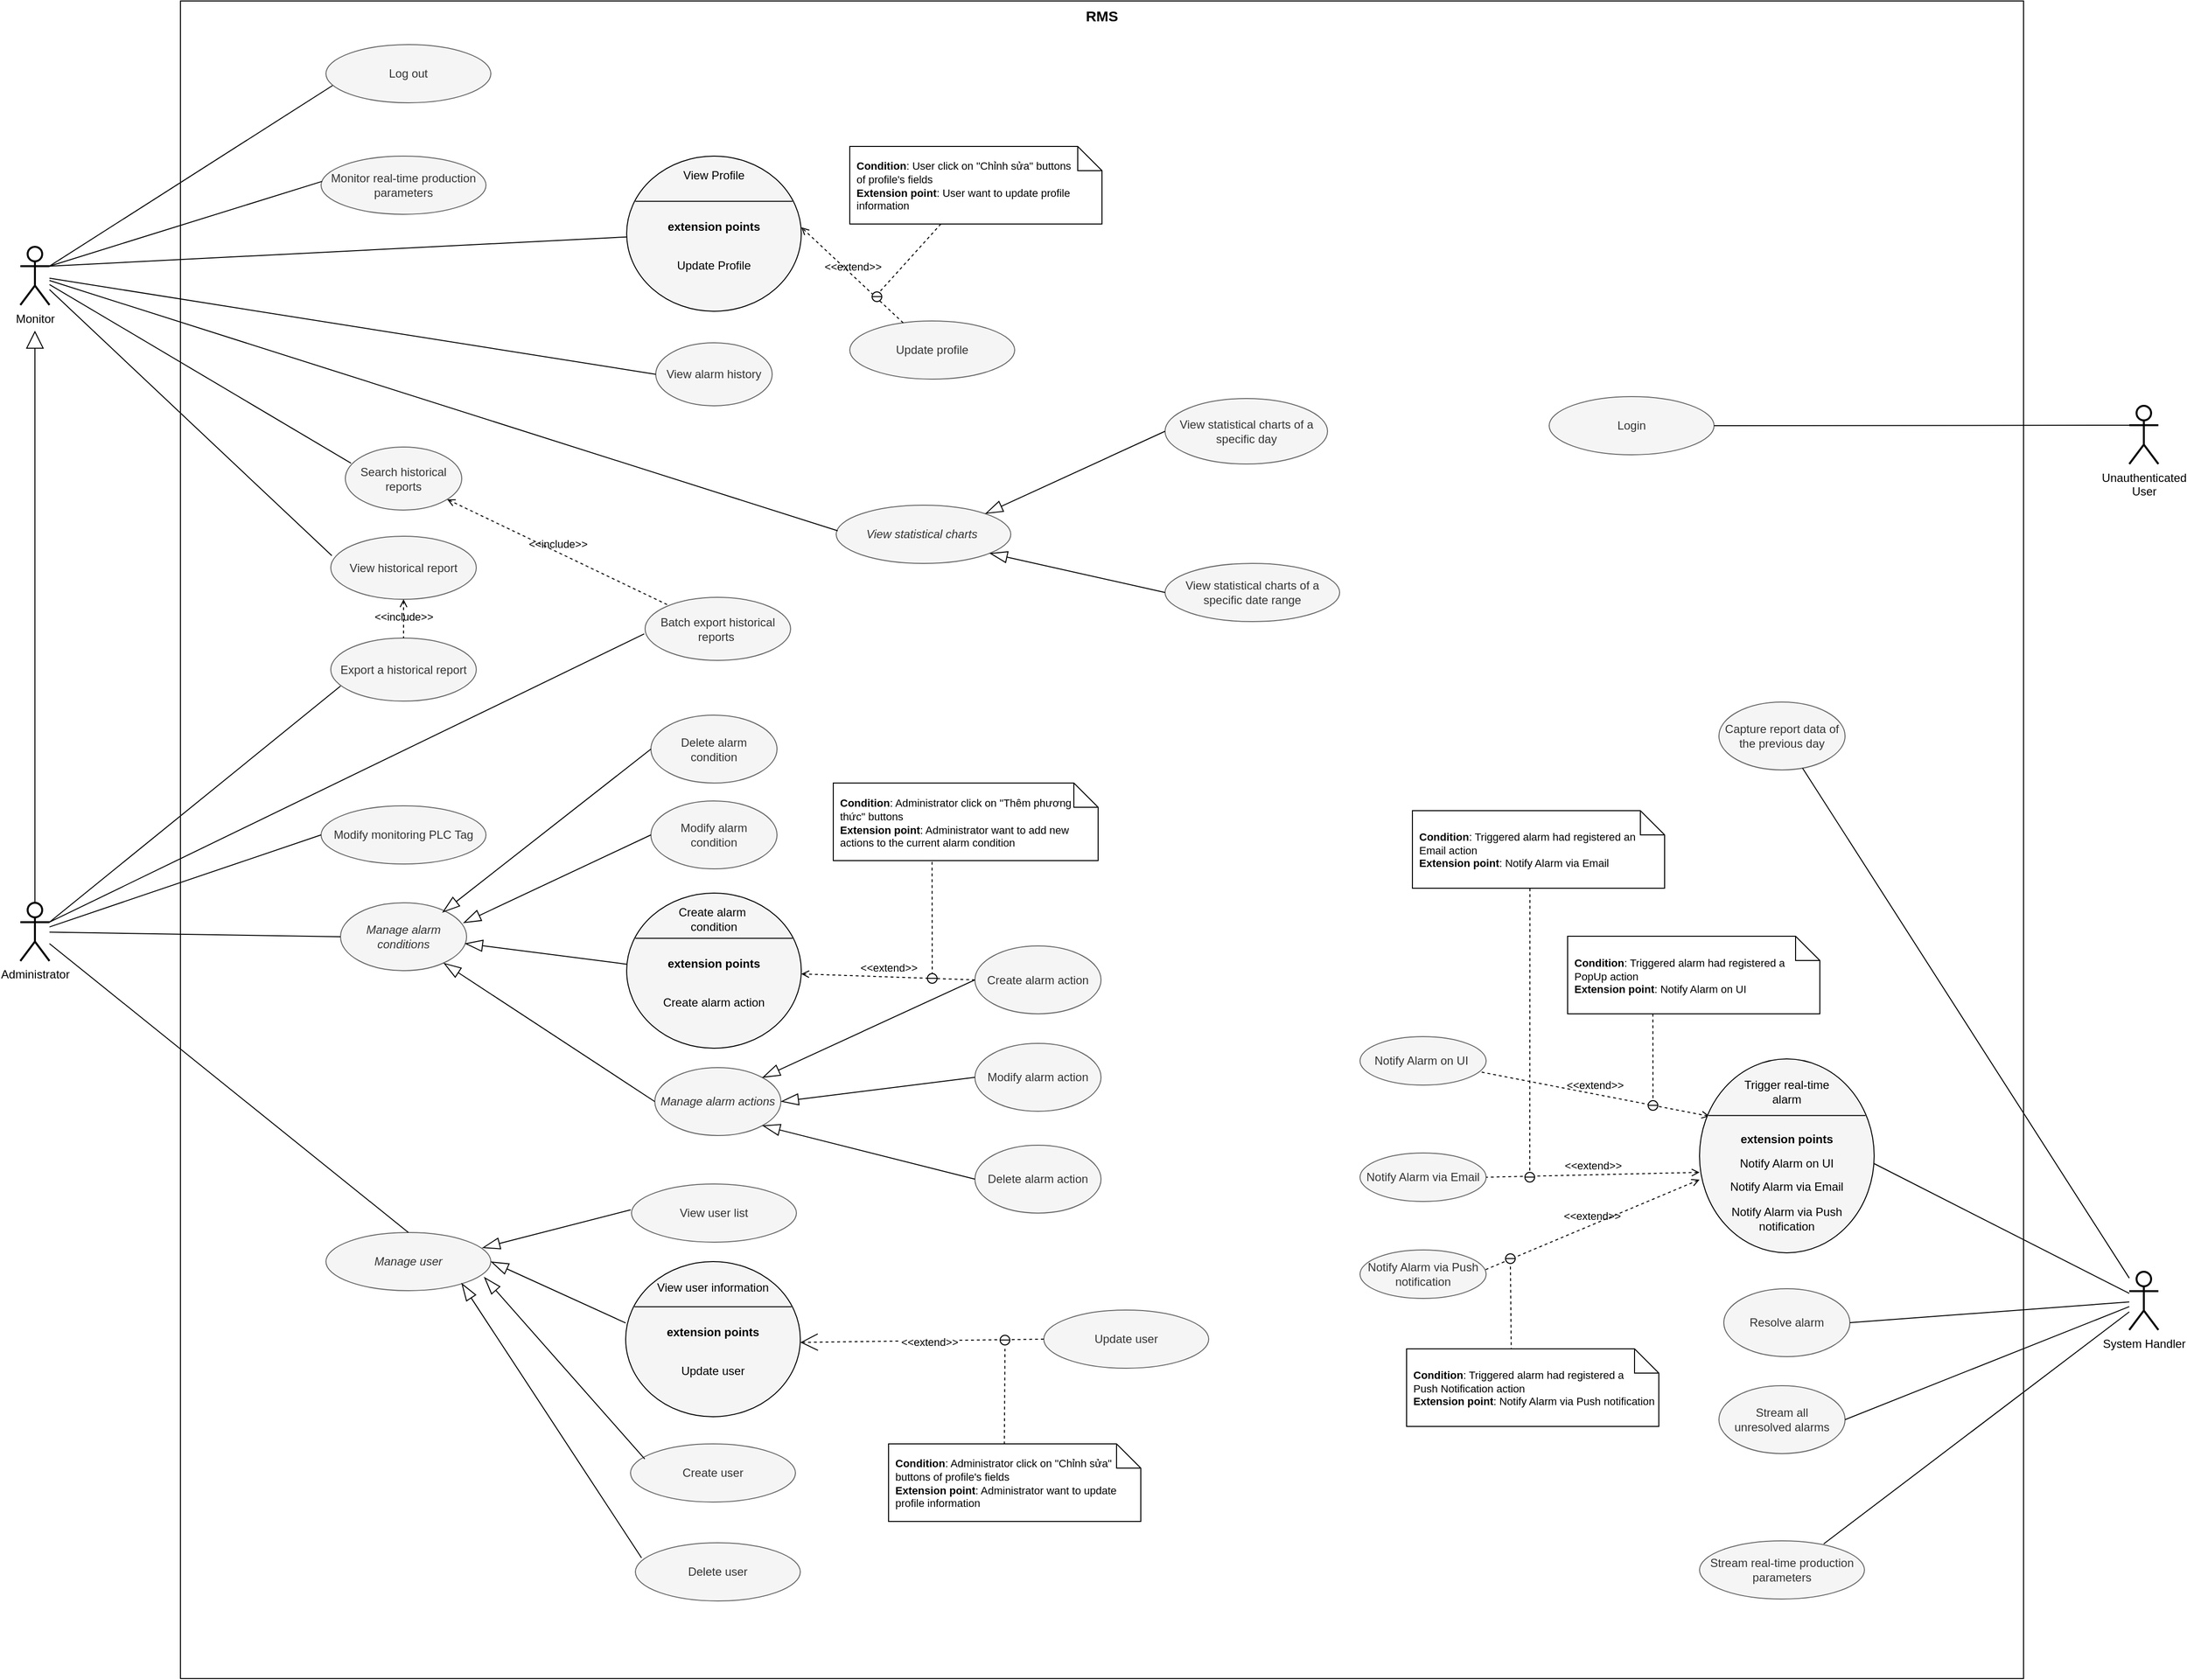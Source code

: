 <mxfile version="24.1.0" type="device">
  <diagram name="Page-1" id="q7bWOxxrzYGh3gGL6_S_">
    <mxGraphModel dx="4307" dy="4193" grid="1" gridSize="10" guides="1" tooltips="1" connect="1" arrows="1" fold="1" page="1" pageScale="1" pageWidth="850" pageHeight="1100" math="0" shadow="0">
      <root>
        <mxCell id="0" />
        <mxCell id="1" parent="0" />
        <mxCell id="vdx9aR_LZm65uiy0afiX-14" value="&lt;b&gt;&lt;font style=&quot;font-size: 15px;&quot;&gt;RMS&lt;/font&gt;&lt;/b&gt;" style="rounded=0;whiteSpace=wrap;html=1;horizontal=1;verticalAlign=top;" parent="1" vertex="1">
          <mxGeometry x="30" y="-1210" width="1900" height="1730" as="geometry" />
        </mxCell>
        <mxCell id="vdx9aR_LZm65uiy0afiX-1" value="View alarm history" style="ellipse;whiteSpace=wrap;html=1;fillColor=#f5f5f5;fontColor=#333333;strokeColor=#666666;" parent="1" vertex="1">
          <mxGeometry x="520" y="-857.5" width="120" height="65" as="geometry" />
        </mxCell>
        <mxCell id="vdx9aR_LZm65uiy0afiX-3" value="Notify Alarm on UI&amp;nbsp;" style="ellipse;whiteSpace=wrap;html=1;fillColor=#f5f5f5;fontColor=#333333;strokeColor=#666666;" parent="1" vertex="1">
          <mxGeometry x="1246" y="-142" width="130" height="50" as="geometry" />
        </mxCell>
        <mxCell id="vdx9aR_LZm65uiy0afiX-4" value="Manage alarm&lt;br&gt;conditions" style="ellipse;whiteSpace=wrap;html=1;fillColor=#f5f5f5;fontColor=#333333;strokeColor=#666666;fontStyle=2" parent="1" vertex="1">
          <mxGeometry x="195" y="-280" width="130" height="70" as="geometry" />
        </mxCell>
        <mxCell id="vdx9aR_LZm65uiy0afiX-7" value="Delete alarm action" style="ellipse;whiteSpace=wrap;html=1;fillColor=#f5f5f5;fontColor=#333333;strokeColor=#666666;" parent="1" vertex="1">
          <mxGeometry x="849" y="-30" width="130" height="70" as="geometry" />
        </mxCell>
        <mxCell id="vdx9aR_LZm65uiy0afiX-8" value="Modify alarm action" style="ellipse;whiteSpace=wrap;html=1;fillColor=#f5f5f5;fontColor=#333333;strokeColor=#666666;" parent="1" vertex="1">
          <mxGeometry x="849" y="-135" width="130" height="70" as="geometry" />
        </mxCell>
        <mxCell id="vdx9aR_LZm65uiy0afiX-9" value="Create alarm action" style="ellipse;whiteSpace=wrap;html=1;fillColor=#f5f5f5;fontColor=#333333;strokeColor=#666666;" parent="1" vertex="1">
          <mxGeometry x="849" y="-235.5" width="130" height="70" as="geometry" />
        </mxCell>
        <mxCell id="vdx9aR_LZm65uiy0afiX-10" value="Delete alarm &lt;br&gt;condition" style="ellipse;whiteSpace=wrap;html=1;fillColor=#f5f5f5;fontColor=#333333;strokeColor=#666666;" parent="1" vertex="1">
          <mxGeometry x="515" y="-473.5" width="130" height="70" as="geometry" />
        </mxCell>
        <mxCell id="vdx9aR_LZm65uiy0afiX-11" value="Manage alarm actions" style="ellipse;whiteSpace=wrap;html=1;fillColor=#f5f5f5;fontColor=#333333;strokeColor=#666666;fontStyle=2" parent="1" vertex="1">
          <mxGeometry x="519" y="-110" width="130" height="70" as="geometry" />
        </mxCell>
        <mxCell id="vdx9aR_LZm65uiy0afiX-12" value="Modify alarm &lt;br&gt;condition" style="ellipse;whiteSpace=wrap;html=1;fillColor=#f5f5f5;fontColor=#333333;strokeColor=#666666;" parent="1" vertex="1">
          <mxGeometry x="515" y="-385" width="130" height="70" as="geometry" />
        </mxCell>
        <mxCell id="vdx9aR_LZm65uiy0afiX-17" value="Monitor" style="shape=umlActor;verticalLabelPosition=bottom;verticalAlign=top;html=1;outlineConnect=0;strokeWidth=2;" parent="1" vertex="1">
          <mxGeometry x="-135" y="-956.5" width="30" height="60" as="geometry" />
        </mxCell>
        <mxCell id="vdx9aR_LZm65uiy0afiX-18" value="Administrator" style="shape=umlActor;verticalLabelPosition=bottom;verticalAlign=top;html=1;outlineConnect=0;strokeWidth=2;" parent="1" vertex="1">
          <mxGeometry x="-135" y="-280" width="30" height="60" as="geometry" />
        </mxCell>
        <mxCell id="vdx9aR_LZm65uiy0afiX-24" value="" style="endArrow=none;html=1;rounded=0;entryX=0;entryY=0.5;entryDx=0;entryDy=0;" parent="1" source="vdx9aR_LZm65uiy0afiX-17" target="vdx9aR_LZm65uiy0afiX-1" edge="1">
          <mxGeometry width="50" height="50" relative="1" as="geometry">
            <mxPoint x="235" y="-782.5" as="sourcePoint" />
            <mxPoint x="285" y="-832.5" as="targetPoint" />
          </mxGeometry>
        </mxCell>
        <mxCell id="vdx9aR_LZm65uiy0afiX-28" value="" style="endArrow=none;html=1;rounded=0;entryX=0;entryY=0.5;entryDx=0;entryDy=0;" parent="1" source="vdx9aR_LZm65uiy0afiX-18" target="vdx9aR_LZm65uiy0afiX-4" edge="1">
          <mxGeometry width="50" height="50" relative="1" as="geometry">
            <mxPoint x="210" y="-180" as="sourcePoint" />
            <mxPoint x="260" y="-230" as="targetPoint" />
          </mxGeometry>
        </mxCell>
        <mxCell id="vdx9aR_LZm65uiy0afiX-29" value="" style="endArrow=block;endSize=16;endFill=0;html=1;rounded=0;" parent="1" source="vdx9aR_LZm65uiy0afiX-18" edge="1">
          <mxGeometry width="160" relative="1" as="geometry">
            <mxPoint x="160" y="-210" as="sourcePoint" />
            <mxPoint x="-120" y="-870" as="targetPoint" />
          </mxGeometry>
        </mxCell>
        <mxCell id="vdx9aR_LZm65uiy0afiX-31" value="" style="endArrow=blockThin;endSize=16;endFill=0;html=1;rounded=0;exitX=0;exitY=0.5;exitDx=0;exitDy=0;entryX=0.808;entryY=0.143;entryDx=0;entryDy=0;entryPerimeter=0;" parent="1" source="vdx9aR_LZm65uiy0afiX-10" target="vdx9aR_LZm65uiy0afiX-4" edge="1">
          <mxGeometry width="160" relative="1" as="geometry">
            <mxPoint x="350" y="-338" as="sourcePoint" />
            <mxPoint x="490" y="-370" as="targetPoint" />
          </mxGeometry>
        </mxCell>
        <mxCell id="vdx9aR_LZm65uiy0afiX-33" value="" style="endArrow=blockThin;endSize=16;endFill=0;html=1;rounded=0;exitX=0;exitY=0.5;exitDx=0;exitDy=0;entryX=0.974;entryY=0.298;entryDx=0;entryDy=0;entryPerimeter=0;" parent="1" source="vdx9aR_LZm65uiy0afiX-12" target="vdx9aR_LZm65uiy0afiX-4" edge="1">
          <mxGeometry width="160" relative="1" as="geometry">
            <mxPoint x="365" y="-415" as="sourcePoint" />
            <mxPoint x="250" y="-230" as="targetPoint" />
          </mxGeometry>
        </mxCell>
        <mxCell id="vdx9aR_LZm65uiy0afiX-34" value="" style="endArrow=blockThin;endSize=16;endFill=0;html=1;rounded=0;exitX=0;exitY=0.5;exitDx=0;exitDy=0;entryX=0.987;entryY=0.6;entryDx=0;entryDy=0;entryPerimeter=0;" parent="1" source="S8BT3uGQNklFfDtIyJ3y-139" target="vdx9aR_LZm65uiy0afiX-4" edge="1">
          <mxGeometry width="160" relative="1" as="geometry">
            <mxPoint x="519.0" y="-185" as="sourcePoint" />
            <mxPoint x="264" y="-227" as="targetPoint" />
          </mxGeometry>
        </mxCell>
        <mxCell id="vdx9aR_LZm65uiy0afiX-35" value="" style="endArrow=blockThin;endSize=16;endFill=0;html=1;rounded=0;exitX=0;exitY=0.5;exitDx=0;exitDy=0;" parent="1" source="vdx9aR_LZm65uiy0afiX-11" target="vdx9aR_LZm65uiy0afiX-4" edge="1">
          <mxGeometry width="160" relative="1" as="geometry">
            <mxPoint x="375" y="-305" as="sourcePoint" />
            <mxPoint x="274" y="-217" as="targetPoint" />
          </mxGeometry>
        </mxCell>
        <mxCell id="vdx9aR_LZm65uiy0afiX-42" value="Stream all &lt;br&gt;unresolved alarms" style="ellipse;whiteSpace=wrap;html=1;fillColor=#f5f5f5;fontColor=#333333;strokeColor=#666666;" parent="1" vertex="1">
          <mxGeometry x="1616" y="218" width="130" height="70" as="geometry" />
        </mxCell>
        <mxCell id="O6qfYlx07FazeDkOTpJF-3" value="Notify Alarm via Email" style="ellipse;whiteSpace=wrap;html=1;fillColor=#f5f5f5;fontColor=#333333;strokeColor=#666666;" parent="1" vertex="1">
          <mxGeometry x="1246" y="-22" width="130" height="50" as="geometry" />
        </mxCell>
        <mxCell id="O6qfYlx07FazeDkOTpJF-5" value="&amp;lt;&amp;lt;extend&amp;gt;&amp;gt;" style="html=1;verticalAlign=bottom;labelBackgroundColor=none;endArrow=none;endFill=0;dashed=1;rounded=0;startArrow=open;startFill=0;exitX=0.008;exitY=0.55;exitDx=0;exitDy=0;exitPerimeter=0;" parent="1" source="S8BT3uGQNklFfDtIyJ3y-150" target="vdx9aR_LZm65uiy0afiX-3" edge="1">
          <mxGeometry width="160" relative="1" as="geometry">
            <mxPoint x="1628.974" y="12.018" as="sourcePoint" />
            <mxPoint x="1336" y="358" as="targetPoint" />
          </mxGeometry>
        </mxCell>
        <mxCell id="O6qfYlx07FazeDkOTpJF-6" value="&amp;lt;&amp;lt;extend&amp;gt;&amp;gt;" style="html=1;verticalAlign=bottom;labelBackgroundColor=none;endArrow=none;endFill=0;dashed=1;rounded=0;entryX=1;entryY=0.5;entryDx=0;entryDy=0;exitX=0;exitY=0;exitDx=0;exitDy=0;startArrow=open;startFill=0;" parent="1" source="S8BT3uGQNklFfDtIyJ3y-154" target="O6qfYlx07FazeDkOTpJF-3" edge="1">
          <mxGeometry width="160" relative="1" as="geometry">
            <mxPoint x="1619.38" y="21.03" as="sourcePoint" />
            <mxPoint x="1146" y="323" as="targetPoint" />
          </mxGeometry>
        </mxCell>
        <mxCell id="O6qfYlx07FazeDkOTpJF-9" value="&amp;lt;&amp;lt;extend&amp;gt;&amp;gt;" style="html=1;verticalAlign=bottom;labelBackgroundColor=none;endArrow=open;endFill=0;dashed=1;rounded=0;entryX=1;entryY=0.75;entryDx=0;entryDy=0;exitX=0;exitY=0.5;exitDx=0;exitDy=0;" parent="1" source="vdx9aR_LZm65uiy0afiX-9" target="S8BT3uGQNklFfDtIyJ3y-139" edge="1">
          <mxGeometry width="160" relative="1" as="geometry">
            <mxPoint x="390" y="-330" as="sourcePoint" />
            <mxPoint x="649.0" y="-185" as="targetPoint" />
          </mxGeometry>
        </mxCell>
        <mxCell id="O6qfYlx07FazeDkOTpJF-10" value="Resolve alarm" style="ellipse;whiteSpace=wrap;html=1;fillColor=#f5f5f5;fontColor=#333333;strokeColor=#666666;" parent="1" vertex="1">
          <mxGeometry x="1621" y="118" width="130" height="70" as="geometry" />
        </mxCell>
        <mxCell id="O6qfYlx07FazeDkOTpJF-25" style="rounded=0;orthogonalLoop=1;jettySize=auto;html=1;endArrow=none;endFill=0;entryX=1;entryY=0.5;entryDx=0;entryDy=0;" parent="1" source="S8BT3uGQNklFfDtIyJ3y-1" target="S8BT3uGQNklFfDtIyJ3y-152" edge="1">
          <mxGeometry relative="1" as="geometry">
            <mxPoint x="1876" y="123.836" as="sourcePoint" />
            <mxPoint x="1731.222" y="55.219" as="targetPoint" />
          </mxGeometry>
        </mxCell>
        <mxCell id="O6qfYlx07FazeDkOTpJF-22" value="" style="endArrow=blockThin;endSize=16;endFill=0;html=1;rounded=0;exitX=0;exitY=0.5;exitDx=0;exitDy=0;entryX=1;entryY=0;entryDx=0;entryDy=0;" parent="1" source="vdx9aR_LZm65uiy0afiX-9" target="vdx9aR_LZm65uiy0afiX-11" edge="1">
          <mxGeometry width="160" relative="1" as="geometry">
            <mxPoint x="630" y="-190" as="sourcePoint" />
            <mxPoint x="500" y="-65" as="targetPoint" />
          </mxGeometry>
        </mxCell>
        <mxCell id="O6qfYlx07FazeDkOTpJF-23" value="" style="endArrow=blockThin;endSize=16;endFill=0;html=1;rounded=0;exitX=0;exitY=0.5;exitDx=0;exitDy=0;entryX=1;entryY=0.5;entryDx=0;entryDy=0;" parent="1" source="vdx9aR_LZm65uiy0afiX-8" target="vdx9aR_LZm65uiy0afiX-11" edge="1">
          <mxGeometry width="160" relative="1" as="geometry">
            <mxPoint x="590" y="-245" as="sourcePoint" />
            <mxPoint x="510" y="-85" as="targetPoint" />
          </mxGeometry>
        </mxCell>
        <mxCell id="O6qfYlx07FazeDkOTpJF-24" value="" style="endArrow=blockThin;endSize=16;endFill=0;html=1;rounded=0;exitX=0;exitY=0.5;exitDx=0;exitDy=0;entryX=1;entryY=1;entryDx=0;entryDy=0;" parent="1" source="vdx9aR_LZm65uiy0afiX-7" target="vdx9aR_LZm65uiy0afiX-11" edge="1">
          <mxGeometry width="160" relative="1" as="geometry">
            <mxPoint x="590" y="-145" as="sourcePoint" />
            <mxPoint x="510" y="-85" as="targetPoint" />
          </mxGeometry>
        </mxCell>
        <mxCell id="O6qfYlx07FazeDkOTpJF-26" style="rounded=0;orthogonalLoop=1;jettySize=auto;html=1;endArrow=none;endFill=0;entryX=1;entryY=0.5;entryDx=0;entryDy=0;" parent="1" source="S8BT3uGQNklFfDtIyJ3y-1" target="O6qfYlx07FazeDkOTpJF-10" edge="1">
          <mxGeometry relative="1" as="geometry">
            <mxPoint x="1876" y="135.5" as="sourcePoint" />
            <mxPoint x="1756" y="46" as="targetPoint" />
          </mxGeometry>
        </mxCell>
        <mxCell id="O6qfYlx07FazeDkOTpJF-27" style="rounded=0;orthogonalLoop=1;jettySize=auto;html=1;endArrow=none;endFill=0;entryX=1;entryY=0.5;entryDx=0;entryDy=0;" parent="1" source="S8BT3uGQNklFfDtIyJ3y-1" target="vdx9aR_LZm65uiy0afiX-42" edge="1">
          <mxGeometry relative="1" as="geometry">
            <mxPoint x="1876" y="148" as="sourcePoint" />
            <mxPoint x="1756" y="138" as="targetPoint" />
          </mxGeometry>
        </mxCell>
        <mxCell id="S8BT3uGQNklFfDtIyJ3y-1" value="System Handler" style="shape=umlActor;verticalLabelPosition=bottom;verticalAlign=top;html=1;outlineConnect=0;strokeWidth=2;" vertex="1" parent="1">
          <mxGeometry x="2039" y="100.5" width="30" height="60" as="geometry" />
        </mxCell>
        <mxCell id="S8BT3uGQNklFfDtIyJ3y-2" value="Notify Alarm via Push notification" style="ellipse;whiteSpace=wrap;html=1;fillColor=#f5f5f5;fontColor=#333333;strokeColor=#666666;" vertex="1" parent="1">
          <mxGeometry x="1246" y="78" width="130" height="50" as="geometry" />
        </mxCell>
        <mxCell id="S8BT3uGQNklFfDtIyJ3y-3" value="&amp;lt;&amp;lt;extend&amp;gt;&amp;gt;" style="html=1;verticalAlign=bottom;labelBackgroundColor=none;endArrow=none;endFill=0;dashed=1;rounded=0;entryX=0.984;entryY=0.419;entryDx=0;entryDy=0;exitX=0;exitY=0.25;exitDx=0;exitDy=0;startArrow=open;startFill=0;entryPerimeter=0;" edge="1" parent="1" source="S8BT3uGQNklFfDtIyJ3y-154" target="S8BT3uGQNklFfDtIyJ3y-2">
          <mxGeometry width="160" relative="1" as="geometry">
            <mxPoint x="1624.19" y="53.44" as="sourcePoint" />
            <mxPoint x="1546" y="13" as="targetPoint" />
          </mxGeometry>
        </mxCell>
        <mxCell id="S8BT3uGQNklFfDtIyJ3y-4" value="Capture report data of the previous day" style="ellipse;whiteSpace=wrap;html=1;fillColor=#f5f5f5;fontColor=#333333;strokeColor=#666666;" vertex="1" parent="1">
          <mxGeometry x="1616" y="-487" width="130" height="70" as="geometry" />
        </mxCell>
        <mxCell id="S8BT3uGQNklFfDtIyJ3y-6" style="rounded=0;orthogonalLoop=1;jettySize=auto;html=1;endArrow=none;endFill=0;" edge="1" parent="1" source="S8BT3uGQNklFfDtIyJ3y-1" target="S8BT3uGQNklFfDtIyJ3y-4">
          <mxGeometry relative="1" as="geometry">
            <mxPoint x="1896" y="134" as="sourcePoint" />
            <mxPoint x="1741" y="65" as="targetPoint" />
          </mxGeometry>
        </mxCell>
        <mxCell id="S8BT3uGQNklFfDtIyJ3y-7" value="View statistical charts of a specific day" style="ellipse;whiteSpace=wrap;html=1;fillColor=#f5f5f5;fontColor=#333333;strokeColor=#666666;" vertex="1" parent="1">
          <mxGeometry x="1045" y="-800" width="167.5" height="67.5" as="geometry" />
        </mxCell>
        <mxCell id="S8BT3uGQNklFfDtIyJ3y-8" value="View statistical charts of a specific date range" style="ellipse;whiteSpace=wrap;html=1;fillColor=#f5f5f5;fontColor=#333333;strokeColor=#666666;" vertex="1" parent="1">
          <mxGeometry x="1045" y="-630" width="180" height="60" as="geometry" />
        </mxCell>
        <mxCell id="S8BT3uGQNklFfDtIyJ3y-9" value="Search historical reports" style="ellipse;whiteSpace=wrap;html=1;fillColor=#f5f5f5;fontColor=#333333;strokeColor=#666666;" vertex="1" parent="1">
          <mxGeometry x="200" y="-750" width="120" height="65" as="geometry" />
        </mxCell>
        <mxCell id="S8BT3uGQNklFfDtIyJ3y-10" value="View historical report" style="ellipse;whiteSpace=wrap;html=1;fillColor=#f5f5f5;fontColor=#333333;strokeColor=#666666;" vertex="1" parent="1">
          <mxGeometry x="185" y="-658" width="150" height="65" as="geometry" />
        </mxCell>
        <mxCell id="S8BT3uGQNklFfDtIyJ3y-11" value="Export a historical report" style="ellipse;whiteSpace=wrap;html=1;fillColor=#f5f5f5;fontColor=#333333;strokeColor=#666666;" vertex="1" parent="1">
          <mxGeometry x="185" y="-553" width="150" height="65" as="geometry" />
        </mxCell>
        <mxCell id="S8BT3uGQNklFfDtIyJ3y-12" value="Batch export historical reports&amp;nbsp;" style="ellipse;whiteSpace=wrap;html=1;fillColor=#f5f5f5;fontColor=#333333;strokeColor=#666666;" vertex="1" parent="1">
          <mxGeometry x="509" y="-595" width="150" height="65" as="geometry" />
        </mxCell>
        <mxCell id="S8BT3uGQNklFfDtIyJ3y-13" value="Monitor real-time production parameters" style="ellipse;whiteSpace=wrap;html=1;fillColor=#f5f5f5;fontColor=#333333;strokeColor=#666666;" vertex="1" parent="1">
          <mxGeometry x="175" y="-1050" width="170" height="60" as="geometry" />
        </mxCell>
        <mxCell id="S8BT3uGQNklFfDtIyJ3y-14" value="Modify monitoring PLC Tag" style="ellipse;whiteSpace=wrap;html=1;fillColor=#f5f5f5;fontColor=#333333;strokeColor=#666666;" vertex="1" parent="1">
          <mxGeometry x="175" y="-380" width="170" height="60" as="geometry" />
        </mxCell>
        <mxCell id="S8BT3uGQNklFfDtIyJ3y-15" value="Login" style="ellipse;whiteSpace=wrap;html=1;fillColor=#f5f5f5;fontColor=#333333;strokeColor=#666666;" vertex="1" parent="1">
          <mxGeometry x="1441" y="-802" width="170" height="60" as="geometry" />
        </mxCell>
        <mxCell id="S8BT3uGQNklFfDtIyJ3y-17" value="Update profile" style="ellipse;whiteSpace=wrap;html=1;fillColor=#f5f5f5;fontColor=#333333;strokeColor=#666666;" vertex="1" parent="1">
          <mxGeometry x="720" y="-880" width="170" height="60" as="geometry" />
        </mxCell>
        <mxCell id="S8BT3uGQNklFfDtIyJ3y-18" value="Manage user" style="ellipse;whiteSpace=wrap;html=1;fillColor=#f5f5f5;fontColor=#333333;strokeColor=#666666;fontStyle=2" vertex="1" parent="1">
          <mxGeometry x="180" y="60" width="170" height="60" as="geometry" />
        </mxCell>
        <mxCell id="S8BT3uGQNklFfDtIyJ3y-19" value="View user list" style="ellipse;whiteSpace=wrap;html=1;fillColor=#f5f5f5;fontColor=#333333;strokeColor=#666666;" vertex="1" parent="1">
          <mxGeometry x="495" y="10" width="170" height="60" as="geometry" />
        </mxCell>
        <mxCell id="S8BT3uGQNklFfDtIyJ3y-21" value="Create user" style="ellipse;whiteSpace=wrap;html=1;fillColor=#f5f5f5;fontColor=#333333;strokeColor=#666666;" vertex="1" parent="1">
          <mxGeometry x="494" y="278" width="170" height="60" as="geometry" />
        </mxCell>
        <mxCell id="S8BT3uGQNklFfDtIyJ3y-22" value="Update user" style="ellipse;whiteSpace=wrap;html=1;fillColor=#f5f5f5;fontColor=#333333;strokeColor=#666666;" vertex="1" parent="1">
          <mxGeometry x="920" y="140" width="170" height="60" as="geometry" />
        </mxCell>
        <mxCell id="S8BT3uGQNklFfDtIyJ3y-23" value="Delete user" style="ellipse;whiteSpace=wrap;html=1;fillColor=#f5f5f5;fontColor=#333333;strokeColor=#666666;" vertex="1" parent="1">
          <mxGeometry x="499" y="380" width="170" height="60" as="geometry" />
        </mxCell>
        <mxCell id="S8BT3uGQNklFfDtIyJ3y-29" value="" style="endArrow=none;html=1;rounded=0;entryX=0.5;entryY=0;entryDx=0;entryDy=0;entryPerimeter=0;dashed=1;exitX=0.338;exitY=0.998;exitDx=0;exitDy=0;exitPerimeter=0;" edge="1" parent="1" source="S8BT3uGQNklFfDtIyJ3y-178" target="S8BT3uGQNklFfDtIyJ3y-26">
          <mxGeometry relative="1" as="geometry">
            <mxPoint x="1547" y="-162.0" as="sourcePoint" />
            <mxPoint x="1711" y="-254.5" as="targetPoint" />
          </mxGeometry>
        </mxCell>
        <mxCell id="S8BT3uGQNklFfDtIyJ3y-38" value="" style="group" vertex="1" connectable="0" parent="1">
          <mxGeometry x="1416" y="-2" width="10" height="10" as="geometry" />
        </mxCell>
        <mxCell id="S8BT3uGQNklFfDtIyJ3y-39" value="" style="strokeWidth=1;html=1;shape=mxgraph.flowchart.start_2;whiteSpace=wrap;" vertex="1" parent="S8BT3uGQNklFfDtIyJ3y-38">
          <mxGeometry width="10" height="10" as="geometry" />
        </mxCell>
        <mxCell id="S8BT3uGQNklFfDtIyJ3y-40" value="" style="line;strokeWidth=1;rotatable=0;dashed=0;labelPosition=right;align=left;verticalAlign=middle;spacingTop=0;spacingLeft=6;points=[];portConstraint=eastwest;" vertex="1" parent="S8BT3uGQNklFfDtIyJ3y-38">
          <mxGeometry y="4.375" width="10" height="1" as="geometry" />
        </mxCell>
        <mxCell id="S8BT3uGQNklFfDtIyJ3y-41" value="" style="endArrow=none;html=1;rounded=0;entryX=0.5;entryY=0;entryDx=0;entryDy=0;entryPerimeter=0;dashed=1;exitX=0.466;exitY=1.001;exitDx=0;exitDy=0;exitPerimeter=0;" edge="1" target="S8BT3uGQNklFfDtIyJ3y-39" parent="1" source="S8BT3uGQNklFfDtIyJ3y-176">
          <mxGeometry relative="1" as="geometry">
            <mxPoint x="1424" y="-281.52" as="sourcePoint" />
            <mxPoint x="1671" y="-157.5" as="targetPoint" />
          </mxGeometry>
        </mxCell>
        <mxCell id="S8BT3uGQNklFfDtIyJ3y-47" value="" style="endArrow=none;html=1;rounded=0;dashed=1;entryX=0.5;entryY=1;entryDx=0;entryDy=0;entryPerimeter=0;exitX=0.415;exitY=0.027;exitDx=0;exitDy=0;exitPerimeter=0;" edge="1" target="S8BT3uGQNklFfDtIyJ3y-45" parent="1" source="S8BT3uGQNklFfDtIyJ3y-182">
          <mxGeometry relative="1" as="geometry">
            <mxPoint x="1401" y="178" as="sourcePoint" />
            <mxPoint x="1456" y="78" as="targetPoint" />
          </mxGeometry>
        </mxCell>
        <mxCell id="S8BT3uGQNklFfDtIyJ3y-53" value="" style="endArrow=blockThin;endSize=16;endFill=0;html=1;rounded=0;exitX=-0.005;exitY=0.443;exitDx=0;exitDy=0;entryX=0.948;entryY=0.265;entryDx=0;entryDy=0;entryPerimeter=0;exitPerimeter=0;" edge="1" parent="1" source="S8BT3uGQNklFfDtIyJ3y-19" target="S8BT3uGQNklFfDtIyJ3y-18">
          <mxGeometry width="160" relative="1" as="geometry">
            <mxPoint x="490" y="154" as="sourcePoint" />
            <mxPoint x="380" y="249" as="targetPoint" />
          </mxGeometry>
        </mxCell>
        <mxCell id="S8BT3uGQNklFfDtIyJ3y-54" value="" style="endArrow=blockThin;endSize=16;endFill=0;html=1;rounded=0;exitX=0;exitY=0.25;exitDx=0;exitDy=0;entryX=1;entryY=0.5;entryDx=0;entryDy=0;" edge="1" parent="1" source="S8BT3uGQNklFfDtIyJ3y-145" target="S8BT3uGQNklFfDtIyJ3y-18">
          <mxGeometry width="160" relative="1" as="geometry">
            <mxPoint x="502.23" y="140.8" as="sourcePoint" />
            <mxPoint x="321" y="134" as="targetPoint" />
          </mxGeometry>
        </mxCell>
        <mxCell id="S8BT3uGQNklFfDtIyJ3y-55" value="" style="endArrow=blockThin;endSize=16;endFill=0;html=1;rounded=0;exitX=0.086;exitY=0.26;exitDx=0;exitDy=0;entryX=0.959;entryY=0.767;entryDx=0;entryDy=0;entryPerimeter=0;exitPerimeter=0;" edge="1" parent="1" source="S8BT3uGQNklFfDtIyJ3y-21" target="S8BT3uGQNklFfDtIyJ3y-18">
          <mxGeometry width="160" relative="1" as="geometry">
            <mxPoint x="578" y="105" as="sourcePoint" />
            <mxPoint x="351" y="142" as="targetPoint" />
          </mxGeometry>
        </mxCell>
        <mxCell id="S8BT3uGQNklFfDtIyJ3y-56" value="" style="endArrow=open;endSize=16;endFill=0;html=1;rounded=0;exitX=0;exitY=0.5;exitDx=0;exitDy=0;entryX=1;entryY=0.75;entryDx=0;entryDy=0;dashed=1;" edge="1" parent="1" source="S8BT3uGQNklFfDtIyJ3y-22" target="S8BT3uGQNklFfDtIyJ3y-145">
          <mxGeometry width="160" relative="1" as="geometry">
            <mxPoint x="585" y="171" as="sourcePoint" />
            <mxPoint x="669.0" y="130" as="targetPoint" />
          </mxGeometry>
        </mxCell>
        <mxCell id="S8BT3uGQNklFfDtIyJ3y-67" value="&amp;lt;&amp;lt;extend&amp;gt;&amp;gt;" style="edgeLabel;html=1;align=center;verticalAlign=middle;resizable=0;points=[];" vertex="1" connectable="0" parent="S8BT3uGQNklFfDtIyJ3y-56">
          <mxGeometry x="-0.054" y="1" relative="1" as="geometry">
            <mxPoint as="offset" />
          </mxGeometry>
        </mxCell>
        <mxCell id="S8BT3uGQNklFfDtIyJ3y-57" value="" style="endArrow=blockThin;endSize=16;endFill=0;html=1;rounded=0;entryX=0.822;entryY=0.871;entryDx=0;entryDy=0;entryPerimeter=0;exitX=0.037;exitY=0.258;exitDx=0;exitDy=0;exitPerimeter=0;" edge="1" parent="1" source="S8BT3uGQNklFfDtIyJ3y-23" target="S8BT3uGQNklFfDtIyJ3y-18">
          <mxGeometry width="160" relative="1" as="geometry">
            <mxPoint x="560" y="222" as="sourcePoint" />
            <mxPoint x="362" y="186" as="targetPoint" />
          </mxGeometry>
        </mxCell>
        <mxCell id="S8BT3uGQNklFfDtIyJ3y-58" value="&amp;lt;&amp;lt;include&amp;gt;&amp;gt;" style="html=1;verticalAlign=bottom;labelBackgroundColor=none;endArrow=none;endFill=0;dashed=1;rounded=0;startArrow=open;startFill=0;" edge="1" parent="1" source="S8BT3uGQNklFfDtIyJ3y-9" target="S8BT3uGQNklFfDtIyJ3y-12">
          <mxGeometry width="160" relative="1" as="geometry">
            <mxPoint x="906.5" y="-602.5" as="sourcePoint" />
            <mxPoint x="683.5" y="-693.5" as="targetPoint" />
          </mxGeometry>
        </mxCell>
        <mxCell id="S8BT3uGQNklFfDtIyJ3y-59" value="&amp;lt;&amp;lt;include&amp;gt;&amp;gt;" style="html=1;verticalAlign=bottom;labelBackgroundColor=none;endArrow=none;endFill=0;dashed=1;rounded=0;startArrow=open;startFill=0;" edge="1" parent="1" source="S8BT3uGQNklFfDtIyJ3y-10" target="S8BT3uGQNklFfDtIyJ3y-11">
          <mxGeometry x="0.333" width="160" relative="1" as="geometry">
            <mxPoint x="626" y="-784" as="sourcePoint" />
            <mxPoint x="646" y="-609" as="targetPoint" />
            <mxPoint as="offset" />
          </mxGeometry>
        </mxCell>
        <mxCell id="S8BT3uGQNklFfDtIyJ3y-63" value="" style="endArrow=none;html=1;rounded=0;entryX=0.5;entryY=0;entryDx=0;entryDy=0;entryPerimeter=0;dashed=1;exitX=0.373;exitY=1.015;exitDx=0;exitDy=0;exitPerimeter=0;" edge="1" target="S8BT3uGQNklFfDtIyJ3y-61" parent="1" source="S8BT3uGQNklFfDtIyJ3y-168">
          <mxGeometry relative="1" as="geometry">
            <mxPoint x="804.66" y="-350.18" as="sourcePoint" />
            <mxPoint x="1225" y="-450.5" as="targetPoint" />
          </mxGeometry>
        </mxCell>
        <mxCell id="S8BT3uGQNklFfDtIyJ3y-79" value="" style="endArrow=none;html=1;rounded=0;dashed=1;exitX=0.459;exitY=0.007;exitDx=0;exitDy=0;exitPerimeter=0;" edge="1" parent="1" source="S8BT3uGQNklFfDtIyJ3y-174">
          <mxGeometry relative="1" as="geometry">
            <mxPoint x="880.491" y="340" as="sourcePoint" />
            <mxPoint x="880" y="180" as="targetPoint" />
          </mxGeometry>
        </mxCell>
        <mxCell id="S8BT3uGQNklFfDtIyJ3y-85" value="Stream real-time production parameters" style="ellipse;whiteSpace=wrap;html=1;fillColor=#f5f5f5;fontColor=#333333;strokeColor=#666666;" vertex="1" parent="1">
          <mxGeometry x="1596" y="378" width="170" height="60" as="geometry" />
        </mxCell>
        <mxCell id="S8BT3uGQNklFfDtIyJ3y-86" value="&amp;lt;&amp;lt;extend&amp;gt;&amp;gt;" style="html=1;verticalAlign=bottom;labelBackgroundColor=none;endArrow=open;endFill=0;dashed=1;rounded=0;entryX=1;entryY=0.5;entryDx=0;entryDy=0;" edge="1" parent="1" source="S8BT3uGQNklFfDtIyJ3y-17" target="S8BT3uGQNklFfDtIyJ3y-125">
          <mxGeometry width="160" relative="1" as="geometry">
            <mxPoint x="800" y="-1220" as="sourcePoint" />
            <mxPoint x="311.732" y="-1163.905" as="targetPoint" />
          </mxGeometry>
        </mxCell>
        <mxCell id="S8BT3uGQNklFfDtIyJ3y-87" value="" style="group" vertex="1" connectable="0" parent="1">
          <mxGeometry x="743" y="-910" width="10" height="10" as="geometry" />
        </mxCell>
        <mxCell id="S8BT3uGQNklFfDtIyJ3y-88" value="" style="strokeWidth=1;html=1;shape=mxgraph.flowchart.start_2;whiteSpace=wrap;" vertex="1" parent="S8BT3uGQNklFfDtIyJ3y-87">
          <mxGeometry width="10" height="10" as="geometry" />
        </mxCell>
        <mxCell id="S8BT3uGQNklFfDtIyJ3y-89" value="" style="line;strokeWidth=1;rotatable=0;dashed=0;labelPosition=right;align=left;verticalAlign=middle;spacingTop=0;spacingLeft=6;points=[];portConstraint=eastwest;" vertex="1" parent="S8BT3uGQNklFfDtIyJ3y-87">
          <mxGeometry y="4.375" width="10" height="1" as="geometry" />
        </mxCell>
        <mxCell id="S8BT3uGQNklFfDtIyJ3y-90" value="" style="endArrow=none;html=1;rounded=0;entryX=0.867;entryY=-0.1;entryDx=0;entryDy=0;entryPerimeter=0;dashed=1;" edge="1" target="S8BT3uGQNklFfDtIyJ3y-88" parent="1" source="S8BT3uGQNklFfDtIyJ3y-93">
          <mxGeometry relative="1" as="geometry">
            <mxPoint x="770" y="-1190" as="sourcePoint" />
            <mxPoint x="905" y="-1500.75" as="targetPoint" />
          </mxGeometry>
        </mxCell>
        <mxCell id="S8BT3uGQNklFfDtIyJ3y-93" value="" style="shape=note2;boundedLbl=1;whiteSpace=wrap;html=1;size=25;verticalAlign=top;align=left;spacingLeft=5;fontSize=11;" vertex="1" parent="1">
          <mxGeometry x="720" y="-1060" width="260" height="80" as="geometry" />
        </mxCell>
        <mxCell id="S8BT3uGQNklFfDtIyJ3y-94" value="&lt;font style=&quot;font-size: 11px;&quot;&gt;&lt;b style=&quot;&quot;&gt;Condition&lt;/b&gt;: User click on &quot;Chỉnh sửa&quot; buttons&lt;br&gt;of profile&#39;s fields&lt;/font&gt;&lt;div style=&quot;font-size: 11px;&quot;&gt;&lt;font style=&quot;font-size: 11px;&quot;&gt;&lt;b&gt;Extension point&lt;/b&gt;: User want to update profile&lt;/font&gt;&lt;/div&gt;&lt;div style=&quot;font-size: 11px;&quot;&gt;&lt;font style=&quot;font-size: 11px;&quot;&gt;information&lt;/font&gt;&lt;/div&gt;" style="resizeWidth=1;part=1;strokeColor=none;fillColor=none;align=left;spacingLeft=5;whiteSpace=wrap;html=1;" vertex="1" parent="S8BT3uGQNklFfDtIyJ3y-93">
          <mxGeometry width="260.0" height="80" relative="1" as="geometry" />
        </mxCell>
        <mxCell id="S8BT3uGQNklFfDtIyJ3y-95" value="Log out" style="ellipse;whiteSpace=wrap;html=1;fillColor=#f5f5f5;fontColor=#333333;strokeColor=#666666;" vertex="1" parent="1">
          <mxGeometry x="180" y="-1165" width="170" height="60" as="geometry" />
        </mxCell>
        <mxCell id="S8BT3uGQNklFfDtIyJ3y-97" style="rounded=0;orthogonalLoop=1;jettySize=auto;html=1;endArrow=none;endFill=0;entryX=0.753;entryY=0.052;entryDx=0;entryDy=0;entryPerimeter=0;" edge="1" parent="1" source="S8BT3uGQNklFfDtIyJ3y-1" target="S8BT3uGQNklFfDtIyJ3y-85">
          <mxGeometry relative="1" as="geometry">
            <mxPoint x="1896" y="153" as="sourcePoint" />
            <mxPoint x="1761" y="263" as="targetPoint" />
          </mxGeometry>
        </mxCell>
        <mxCell id="S8BT3uGQNklFfDtIyJ3y-98" value="" style="endArrow=none;html=1;rounded=0;entryX=0.049;entryY=0.257;entryDx=0;entryDy=0;entryPerimeter=0;" edge="1" parent="1" source="vdx9aR_LZm65uiy0afiX-17" target="S8BT3uGQNklFfDtIyJ3y-9">
          <mxGeometry width="50" height="50" relative="1" as="geometry">
            <mxPoint x="55" y="-917" as="sourcePoint" />
            <mxPoint x="175" y="-917" as="targetPoint" />
          </mxGeometry>
        </mxCell>
        <mxCell id="S8BT3uGQNklFfDtIyJ3y-100" value="" style="endArrow=none;html=1;rounded=0;entryX=0.007;entryY=0.308;entryDx=0;entryDy=0;entryPerimeter=0;" edge="1" parent="1" source="vdx9aR_LZm65uiy0afiX-17" target="S8BT3uGQNklFfDtIyJ3y-10">
          <mxGeometry width="50" height="50" relative="1" as="geometry">
            <mxPoint x="55" y="-910" as="sourcePoint" />
            <mxPoint x="350" y="-766" as="targetPoint" />
          </mxGeometry>
        </mxCell>
        <mxCell id="S8BT3uGQNklFfDtIyJ3y-101" value="" style="endArrow=none;html=1;rounded=0;entryX=1;entryY=0.333;entryDx=0;entryDy=0;entryPerimeter=0;exitX=0.067;exitY=0.762;exitDx=0;exitDy=0;exitPerimeter=0;" edge="1" parent="1" source="S8BT3uGQNklFfDtIyJ3y-11" target="vdx9aR_LZm65uiy0afiX-18">
          <mxGeometry width="50" height="50" relative="1" as="geometry">
            <mxPoint x="55" y="-903" as="sourcePoint" />
            <mxPoint x="340" y="-637" as="targetPoint" />
          </mxGeometry>
        </mxCell>
        <mxCell id="S8BT3uGQNklFfDtIyJ3y-102" value="" style="endArrow=none;html=1;rounded=0;entryX=1;entryY=0.333;entryDx=0;entryDy=0;entryPerimeter=0;exitX=-0.006;exitY=0.58;exitDx=0;exitDy=0;exitPerimeter=0;" edge="1" parent="1" source="S8BT3uGQNklFfDtIyJ3y-12" target="vdx9aR_LZm65uiy0afiX-18">
          <mxGeometry width="50" height="50" relative="1" as="geometry">
            <mxPoint x="345" y="-522" as="sourcePoint" />
            <mxPoint x="50" y="-245" as="targetPoint" />
          </mxGeometry>
        </mxCell>
        <mxCell id="S8BT3uGQNklFfDtIyJ3y-105" value="" style="endArrow=none;html=1;rounded=0;entryX=0.04;entryY=0.704;entryDx=0;entryDy=0;exitX=1;exitY=0.333;exitDx=0;exitDy=0;exitPerimeter=0;entryPerimeter=0;" edge="1" parent="1" source="vdx9aR_LZm65uiy0afiX-17" target="S8BT3uGQNklFfDtIyJ3y-95">
          <mxGeometry width="50" height="50" relative="1" as="geometry">
            <mxPoint x="50" y="-940" as="sourcePoint" />
            <mxPoint x="258" y="-1335" as="targetPoint" />
          </mxGeometry>
        </mxCell>
        <mxCell id="S8BT3uGQNklFfDtIyJ3y-106" value="Unauthenticated&lt;div&gt;User&lt;/div&gt;" style="shape=umlActor;verticalLabelPosition=bottom;verticalAlign=top;html=1;outlineConnect=0;strokeWidth=2;" vertex="1" parent="1">
          <mxGeometry x="2039" y="-792.5" width="30" height="60" as="geometry" />
        </mxCell>
        <mxCell id="S8BT3uGQNklFfDtIyJ3y-109" value="" style="endArrow=none;html=1;rounded=0;entryX=1;entryY=0.5;entryDx=0;entryDy=0;exitX=1;exitY=0.333;exitDx=0;exitDy=0;exitPerimeter=0;" edge="1" parent="1" source="S8BT3uGQNklFfDtIyJ3y-106" target="S8BT3uGQNklFfDtIyJ3y-15">
          <mxGeometry width="50" height="50" relative="1" as="geometry">
            <mxPoint x="65" y="-847" as="sourcePoint" />
            <mxPoint x="370" y="-1240" as="targetPoint" />
          </mxGeometry>
        </mxCell>
        <mxCell id="S8BT3uGQNklFfDtIyJ3y-110" value="" style="endArrow=none;html=1;rounded=0;entryX=0;entryY=0.75;entryDx=0;entryDy=0;exitX=1;exitY=0.333;exitDx=0;exitDy=0;exitPerimeter=0;" edge="1" parent="1" source="vdx9aR_LZm65uiy0afiX-17" target="S8BT3uGQNklFfDtIyJ3y-125">
          <mxGeometry width="50" height="50" relative="1" as="geometry">
            <mxPoint x="55" y="-927" as="sourcePoint" />
            <mxPoint x="165.71" y="-1165.36" as="targetPoint" />
          </mxGeometry>
        </mxCell>
        <mxCell id="S8BT3uGQNklFfDtIyJ3y-111" value="" style="endArrow=none;html=1;rounded=0;entryX=0.006;entryY=0.434;entryDx=0;entryDy=0;exitX=1;exitY=0.333;exitDx=0;exitDy=0;exitPerimeter=0;entryPerimeter=0;" edge="1" parent="1" source="vdx9aR_LZm65uiy0afiX-17" target="S8BT3uGQNklFfDtIyJ3y-13">
          <mxGeometry width="50" height="50" relative="1" as="geometry">
            <mxPoint x="55" y="-927" as="sourcePoint" />
            <mxPoint x="461" y="-1225" as="targetPoint" />
          </mxGeometry>
        </mxCell>
        <mxCell id="S8BT3uGQNklFfDtIyJ3y-113" value="" style="endArrow=none;html=1;rounded=0;entryX=0.5;entryY=0;entryDx=0;entryDy=0;" edge="1" parent="1" source="vdx9aR_LZm65uiy0afiX-18" target="S8BT3uGQNklFfDtIyJ3y-18">
          <mxGeometry width="50" height="50" relative="1" as="geometry">
            <mxPoint x="50" y="-235" as="sourcePoint" />
            <mxPoint x="165" y="-235" as="targetPoint" />
          </mxGeometry>
        </mxCell>
        <mxCell id="S8BT3uGQNklFfDtIyJ3y-115" value="&lt;i&gt;View statistical charts&amp;nbsp;&lt;/i&gt;" style="ellipse;whiteSpace=wrap;html=1;fillColor=#f5f5f5;fontColor=#333333;strokeColor=#666666;" vertex="1" parent="1">
          <mxGeometry x="706" y="-690" width="180" height="60" as="geometry" />
        </mxCell>
        <mxCell id="S8BT3uGQNklFfDtIyJ3y-116" value="" style="endArrow=none;html=1;rounded=0;entryX=0.009;entryY=0.44;entryDx=0;entryDy=0;entryPerimeter=0;" edge="1" parent="1" source="vdx9aR_LZm65uiy0afiX-17" target="S8BT3uGQNklFfDtIyJ3y-115">
          <mxGeometry width="50" height="50" relative="1" as="geometry">
            <mxPoint x="55" y="-916" as="sourcePoint" />
            <mxPoint x="730" y="-867" as="targetPoint" />
          </mxGeometry>
        </mxCell>
        <mxCell id="S8BT3uGQNklFfDtIyJ3y-117" value="" style="endArrow=blockThin;endSize=16;endFill=0;html=1;rounded=0;exitX=0;exitY=0.5;exitDx=0;exitDy=0;entryX=1;entryY=0;entryDx=0;entryDy=0;" edge="1" parent="1" source="S8BT3uGQNklFfDtIyJ3y-7" target="S8BT3uGQNklFfDtIyJ3y-115">
          <mxGeometry width="160" relative="1" as="geometry">
            <mxPoint x="380" y="-355" as="sourcePoint" />
            <mxPoint x="270" y="-260" as="targetPoint" />
          </mxGeometry>
        </mxCell>
        <mxCell id="S8BT3uGQNklFfDtIyJ3y-119" value="" style="endArrow=blockThin;endSize=16;endFill=0;html=1;rounded=0;exitX=0;exitY=0.5;exitDx=0;exitDy=0;entryX=0.879;entryY=0.826;entryDx=0;entryDy=0;entryPerimeter=0;" edge="1" parent="1" source="S8BT3uGQNklFfDtIyJ3y-8" target="S8BT3uGQNklFfDtIyJ3y-115">
          <mxGeometry width="160" relative="1" as="geometry">
            <mxPoint x="646" y="-780" as="sourcePoint" />
            <mxPoint x="560" y="-780" as="targetPoint" />
          </mxGeometry>
        </mxCell>
        <mxCell id="S8BT3uGQNklFfDtIyJ3y-133" value="" style="group" vertex="1" connectable="0" parent="1">
          <mxGeometry x="800" y="-207" width="10" height="10" as="geometry" />
        </mxCell>
        <mxCell id="S8BT3uGQNklFfDtIyJ3y-61" value="" style="strokeWidth=1;html=1;shape=mxgraph.flowchart.start_2;whiteSpace=wrap;" vertex="1" parent="S8BT3uGQNklFfDtIyJ3y-133">
          <mxGeometry width="10" height="10" as="geometry" />
        </mxCell>
        <mxCell id="S8BT3uGQNklFfDtIyJ3y-62" value="" style="line;strokeWidth=1;rotatable=0;dashed=0;labelPosition=right;align=left;verticalAlign=middle;spacingTop=0;spacingLeft=6;points=[];portConstraint=eastwest;" vertex="1" parent="S8BT3uGQNklFfDtIyJ3y-133">
          <mxGeometry y="4.375" width="10" height="1" as="geometry" />
        </mxCell>
        <mxCell id="S8BT3uGQNklFfDtIyJ3y-134" value="" style="group" vertex="1" connectable="0" parent="1">
          <mxGeometry x="490" y="-1050" width="180" height="160" as="geometry" />
        </mxCell>
        <mxCell id="S8BT3uGQNklFfDtIyJ3y-122" value="" style="shape=ellipse;container=0;horizontal=1;horizontalStack=0;resizeParent=1;resizeParentMax=0;resizeLast=0;html=1;dashed=0;collapsible=0;fillColor=#F5F5F5;" vertex="1" parent="S8BT3uGQNklFfDtIyJ3y-134">
          <mxGeometry width="180" height="160" as="geometry" />
        </mxCell>
        <mxCell id="S8BT3uGQNklFfDtIyJ3y-123" value="View Profile" style="html=1;strokeColor=none;fillColor=none;align=center;verticalAlign=middle;rotatable=0;whiteSpace=wrap;container=0;" vertex="1" parent="S8BT3uGQNklFfDtIyJ3y-134">
          <mxGeometry width="180" height="40" as="geometry" />
        </mxCell>
        <mxCell id="S8BT3uGQNklFfDtIyJ3y-124" value="" style="line;strokeWidth=1;fillColor=none;rotatable=0;labelPosition=right;points=[];portConstraint=eastwest;dashed=0;resizeWidth=1;container=0;" vertex="1" parent="S8BT3uGQNklFfDtIyJ3y-134">
          <mxGeometry x="9" y="40" width="162" height="13.333" as="geometry" />
        </mxCell>
        <mxCell id="S8BT3uGQNklFfDtIyJ3y-125" value="&lt;b&gt;extension points&lt;/b&gt;" style="text;html=1;align=center;verticalAlign=middle;rotatable=0;fillColor=none;strokeColor=none;whiteSpace=wrap;container=0;" vertex="1" parent="S8BT3uGQNklFfDtIyJ3y-134">
          <mxGeometry y="53.333" width="180" height="40" as="geometry" />
        </mxCell>
        <mxCell id="S8BT3uGQNklFfDtIyJ3y-126" value="Update Profile" style="text;html=1;align=center;verticalAlign=middle;rotatable=0;spacingLeft=0;fillColor=none;strokeColor=none;whiteSpace=wrap;container=0;" vertex="1" parent="S8BT3uGQNklFfDtIyJ3y-134">
          <mxGeometry y="93.333" width="180" height="40" as="geometry" />
        </mxCell>
        <mxCell id="S8BT3uGQNklFfDtIyJ3y-135" value="" style="group" vertex="1" connectable="0" parent="1">
          <mxGeometry x="490" y="-290" width="180" height="160" as="geometry" />
        </mxCell>
        <mxCell id="S8BT3uGQNklFfDtIyJ3y-136" value="" style="shape=ellipse;container=0;horizontal=1;horizontalStack=0;resizeParent=1;resizeParentMax=0;resizeLast=0;html=1;dashed=0;collapsible=0;fillColor=#F5F5F5;" vertex="1" parent="S8BT3uGQNklFfDtIyJ3y-135">
          <mxGeometry width="180" height="160" as="geometry" />
        </mxCell>
        <mxCell id="S8BT3uGQNklFfDtIyJ3y-137" value="Create alarm&amp;nbsp;&lt;div&gt;condition&lt;/div&gt;" style="html=1;strokeColor=none;fillColor=none;align=center;verticalAlign=middle;rotatable=0;whiteSpace=wrap;container=0;" vertex="1" parent="S8BT3uGQNklFfDtIyJ3y-135">
          <mxGeometry y="7" width="180" height="40" as="geometry" />
        </mxCell>
        <mxCell id="S8BT3uGQNklFfDtIyJ3y-138" value="" style="line;strokeWidth=1;fillColor=none;rotatable=0;labelPosition=right;points=[];portConstraint=eastwest;dashed=0;resizeWidth=1;container=0;" vertex="1" parent="S8BT3uGQNklFfDtIyJ3y-135">
          <mxGeometry x="9" y="40" width="162" height="13.333" as="geometry" />
        </mxCell>
        <mxCell id="S8BT3uGQNklFfDtIyJ3y-139" value="&lt;b&gt;extension points&lt;/b&gt;" style="text;html=1;align=center;verticalAlign=middle;rotatable=0;fillColor=none;strokeColor=none;whiteSpace=wrap;container=0;" vertex="1" parent="S8BT3uGQNklFfDtIyJ3y-135">
          <mxGeometry y="53.333" width="180" height="40" as="geometry" />
        </mxCell>
        <mxCell id="S8BT3uGQNklFfDtIyJ3y-140" value="Create alarm action" style="text;html=1;align=center;verticalAlign=middle;rotatable=0;spacingLeft=0;fillColor=none;strokeColor=none;whiteSpace=wrap;container=0;" vertex="1" parent="S8BT3uGQNklFfDtIyJ3y-135">
          <mxGeometry y="93.333" width="180" height="40" as="geometry" />
        </mxCell>
        <mxCell id="S8BT3uGQNklFfDtIyJ3y-141" value="" style="group" vertex="1" connectable="0" parent="1">
          <mxGeometry x="489" y="90" width="180" height="160" as="geometry" />
        </mxCell>
        <mxCell id="S8BT3uGQNklFfDtIyJ3y-142" value="" style="shape=ellipse;container=0;horizontal=1;horizontalStack=0;resizeParent=1;resizeParentMax=0;resizeLast=0;html=1;dashed=0;collapsible=0;fillColor=#F5F5F5;" vertex="1" parent="S8BT3uGQNklFfDtIyJ3y-141">
          <mxGeometry width="180" height="160" as="geometry" />
        </mxCell>
        <mxCell id="S8BT3uGQNklFfDtIyJ3y-143" value="View user information" style="html=1;strokeColor=none;fillColor=none;align=center;verticalAlign=middle;rotatable=0;whiteSpace=wrap;container=0;" vertex="1" parent="S8BT3uGQNklFfDtIyJ3y-141">
          <mxGeometry y="7" width="180" height="40" as="geometry" />
        </mxCell>
        <mxCell id="S8BT3uGQNklFfDtIyJ3y-144" value="" style="line;strokeWidth=1;fillColor=none;rotatable=0;labelPosition=right;points=[];portConstraint=eastwest;dashed=0;resizeWidth=1;container=0;" vertex="1" parent="S8BT3uGQNklFfDtIyJ3y-141">
          <mxGeometry x="9" y="40" width="162" height="13.333" as="geometry" />
        </mxCell>
        <mxCell id="S8BT3uGQNklFfDtIyJ3y-145" value="&lt;b&gt;extension points&lt;/b&gt;" style="text;html=1;align=center;verticalAlign=middle;rotatable=0;fillColor=none;strokeColor=none;whiteSpace=wrap;container=0;" vertex="1" parent="S8BT3uGQNklFfDtIyJ3y-141">
          <mxGeometry y="53.333" width="180" height="40" as="geometry" />
        </mxCell>
        <mxCell id="S8BT3uGQNklFfDtIyJ3y-146" value="Update user" style="text;html=1;align=center;verticalAlign=middle;rotatable=0;spacingLeft=0;fillColor=none;strokeColor=none;whiteSpace=wrap;container=0;" vertex="1" parent="S8BT3uGQNklFfDtIyJ3y-141">
          <mxGeometry y="93.333" width="180" height="40" as="geometry" />
        </mxCell>
        <mxCell id="S8BT3uGQNklFfDtIyJ3y-147" value="" style="group" vertex="1" connectable="0" parent="1">
          <mxGeometry x="1596" y="-119" width="180" height="200" as="geometry" />
        </mxCell>
        <mxCell id="S8BT3uGQNklFfDtIyJ3y-148" value="" style="shape=ellipse;container=0;horizontal=1;horizontalStack=0;resizeParent=1;resizeParentMax=0;resizeLast=0;html=1;dashed=0;collapsible=0;fillColor=#F5F5F5;" vertex="1" parent="S8BT3uGQNklFfDtIyJ3y-147">
          <mxGeometry width="180" height="200" as="geometry" />
        </mxCell>
        <mxCell id="S8BT3uGQNklFfDtIyJ3y-149" value="Trigger real-time&lt;div&gt;alarm&lt;/div&gt;" style="html=1;strokeColor=none;fillColor=none;align=center;verticalAlign=middle;rotatable=0;whiteSpace=wrap;container=0;" vertex="1" parent="S8BT3uGQNklFfDtIyJ3y-147">
          <mxGeometry y="8.75" width="180" height="50" as="geometry" />
        </mxCell>
        <mxCell id="S8BT3uGQNklFfDtIyJ3y-150" value="" style="line;strokeWidth=1;fillColor=none;rotatable=0;labelPosition=right;points=[];portConstraint=eastwest;dashed=0;resizeWidth=1;container=0;" vertex="1" parent="S8BT3uGQNklFfDtIyJ3y-147">
          <mxGeometry x="9" y="50" width="162" height="16.667" as="geometry" />
        </mxCell>
        <mxCell id="S8BT3uGQNklFfDtIyJ3y-151" value="&lt;b&gt;extension points&lt;/b&gt;" style="text;html=1;align=center;verticalAlign=middle;rotatable=0;fillColor=none;strokeColor=none;whiteSpace=wrap;container=0;" vertex="1" parent="S8BT3uGQNklFfDtIyJ3y-147">
          <mxGeometry y="66.67" width="180" height="33.33" as="geometry" />
        </mxCell>
        <mxCell id="S8BT3uGQNklFfDtIyJ3y-152" value="Notify Alarm on UI" style="text;html=1;align=center;verticalAlign=middle;rotatable=0;spacingLeft=0;fillColor=none;strokeColor=none;whiteSpace=wrap;container=0;" vertex="1" parent="S8BT3uGQNklFfDtIyJ3y-147">
          <mxGeometry y="93" width="180" height="30" as="geometry" />
        </mxCell>
        <mxCell id="S8BT3uGQNklFfDtIyJ3y-154" value="Notify Alarm via Email" style="text;html=1;align=center;verticalAlign=middle;rotatable=0;spacingLeft=0;fillColor=none;strokeColor=none;whiteSpace=wrap;container=0;" vertex="1" parent="S8BT3uGQNklFfDtIyJ3y-147">
          <mxGeometry y="117" width="180" height="30" as="geometry" />
        </mxCell>
        <mxCell id="S8BT3uGQNklFfDtIyJ3y-155" value="Notify Alarm via Push&lt;div&gt;&lt;span style=&quot;background-color: initial;&quot;&gt;notification&lt;/span&gt;&lt;/div&gt;" style="text;html=1;align=center;verticalAlign=middle;rotatable=0;spacingLeft=0;fillColor=none;strokeColor=none;whiteSpace=wrap;container=0;" vertex="1" parent="S8BT3uGQNklFfDtIyJ3y-147">
          <mxGeometry y="150" width="180" height="30" as="geometry" />
        </mxCell>
        <mxCell id="S8BT3uGQNklFfDtIyJ3y-156" value="" style="group" vertex="1" connectable="0" parent="1">
          <mxGeometry x="875" y="166" width="10" height="10" as="geometry" />
        </mxCell>
        <mxCell id="S8BT3uGQNklFfDtIyJ3y-77" value="" style="strokeWidth=1;html=1;shape=mxgraph.flowchart.start_2;whiteSpace=wrap;" vertex="1" parent="S8BT3uGQNklFfDtIyJ3y-156">
          <mxGeometry width="10" height="10" as="geometry" />
        </mxCell>
        <mxCell id="S8BT3uGQNklFfDtIyJ3y-78" value="" style="line;strokeWidth=1;rotatable=0;dashed=0;labelPosition=right;align=left;verticalAlign=middle;spacingTop=0;spacingLeft=6;points=[];portConstraint=eastwest;" vertex="1" parent="S8BT3uGQNklFfDtIyJ3y-156">
          <mxGeometry y="4.375" width="10" height="1" as="geometry" />
        </mxCell>
        <mxCell id="S8BT3uGQNklFfDtIyJ3y-157" value="" style="group" vertex="1" connectable="0" parent="1">
          <mxGeometry x="1396" y="82" width="10" height="10" as="geometry" />
        </mxCell>
        <mxCell id="S8BT3uGQNklFfDtIyJ3y-45" value="" style="strokeWidth=1;html=1;shape=mxgraph.flowchart.start_2;whiteSpace=wrap;" vertex="1" parent="S8BT3uGQNklFfDtIyJ3y-157">
          <mxGeometry width="10" height="10" as="geometry" />
        </mxCell>
        <mxCell id="S8BT3uGQNklFfDtIyJ3y-46" value="" style="line;strokeWidth=1;rotatable=0;dashed=0;labelPosition=right;align=left;verticalAlign=middle;spacingTop=0;spacingLeft=6;points=[];portConstraint=eastwest;" vertex="1" parent="S8BT3uGQNklFfDtIyJ3y-157">
          <mxGeometry y="4.375" width="10" height="1" as="geometry" />
        </mxCell>
        <mxCell id="S8BT3uGQNklFfDtIyJ3y-159" value="" style="endArrow=none;html=1;rounded=0;exitX=0;exitY=0.5;exitDx=0;exitDy=0;" edge="1" parent="1" source="S8BT3uGQNklFfDtIyJ3y-14" target="vdx9aR_LZm65uiy0afiX-18">
          <mxGeometry width="50" height="50" relative="1" as="geometry">
            <mxPoint x="205" y="-493" as="sourcePoint" />
            <mxPoint x="-90" y="-250" as="targetPoint" />
          </mxGeometry>
        </mxCell>
        <mxCell id="S8BT3uGQNklFfDtIyJ3y-167" value="" style="shape=note2;boundedLbl=1;whiteSpace=wrap;html=1;size=25;verticalAlign=top;align=left;spacingLeft=5;fontSize=11;" vertex="1" parent="1">
          <mxGeometry x="703" y="-403.5" width="273" height="80" as="geometry" />
        </mxCell>
        <mxCell id="S8BT3uGQNklFfDtIyJ3y-168" value="&lt;font style=&quot;font-size: 11px;&quot;&gt;&lt;b style=&quot;&quot;&gt;Condition&lt;/b&gt;: Administrator click on &quot;Thêm phương thức&quot; buttons&lt;br&gt;&lt;/font&gt;&lt;div style=&quot;font-size: 11px;&quot;&gt;&lt;font style=&quot;font-size: 11px;&quot;&gt;&lt;b&gt;Extension point&lt;/b&gt;: Administrator&amp;nbsp;want to add new actions to the current alarm condition&lt;br&gt;&lt;/font&gt;&lt;/div&gt;" style="resizeWidth=1;part=1;strokeColor=none;fillColor=none;align=left;spacingLeft=5;whiteSpace=wrap;html=1;" vertex="1" parent="S8BT3uGQNklFfDtIyJ3y-167">
          <mxGeometry width="273.0" height="80" relative="1" as="geometry" />
        </mxCell>
        <mxCell id="S8BT3uGQNklFfDtIyJ3y-173" value="" style="shape=note2;boundedLbl=1;whiteSpace=wrap;html=1;size=25;verticalAlign=top;align=left;spacingLeft=5;fontSize=11;" vertex="1" parent="1">
          <mxGeometry x="760" y="278" width="260" height="80" as="geometry" />
        </mxCell>
        <mxCell id="S8BT3uGQNklFfDtIyJ3y-174" value="&lt;font style=&quot;font-size: 11px;&quot;&gt;&lt;b style=&quot;&quot;&gt;Condition&lt;/b&gt;: Administrator click on &quot;Chỉnh sửa&quot; buttons of profile&#39;s fields&lt;/font&gt;&lt;div style=&quot;font-size: 11px;&quot;&gt;&lt;font style=&quot;font-size: 11px;&quot;&gt;&lt;b&gt;Extension point&lt;/b&gt;: Administrator&amp;nbsp;want to update profile&amp;nbsp;&lt;/font&gt;&lt;span style=&quot;background-color: initial;&quot;&gt;information&lt;/span&gt;&lt;/div&gt;" style="resizeWidth=1;part=1;strokeColor=none;fillColor=none;align=left;spacingLeft=5;whiteSpace=wrap;html=1;" vertex="1" parent="S8BT3uGQNklFfDtIyJ3y-173">
          <mxGeometry width="260.0" height="80" relative="1" as="geometry" />
        </mxCell>
        <mxCell id="S8BT3uGQNklFfDtIyJ3y-175" value="" style="shape=note2;boundedLbl=1;whiteSpace=wrap;html=1;size=25;verticalAlign=top;align=left;spacingLeft=5;fontSize=11;" vertex="1" parent="1">
          <mxGeometry x="1300" y="-375" width="260" height="80" as="geometry" />
        </mxCell>
        <mxCell id="S8BT3uGQNklFfDtIyJ3y-176" value="&lt;font style=&quot;font-size: 11px;&quot;&gt;&lt;b style=&quot;&quot;&gt;Condition&lt;/b&gt;: Triggered alarm had registered an&lt;/font&gt;&lt;div&gt;&lt;span style=&quot;font-size: 11px;&quot;&gt;Email action&lt;br&gt;&lt;/span&gt;&lt;div style=&quot;font-size: 11px;&quot;&gt;&lt;font style=&quot;font-size: 11px;&quot;&gt;&lt;b&gt;Extension point&lt;/b&gt;: Notify Alarm via Email&lt;/font&gt;&lt;/div&gt;&lt;/div&gt;" style="resizeWidth=1;part=1;strokeColor=none;fillColor=none;align=left;spacingLeft=5;whiteSpace=wrap;html=1;" vertex="1" parent="S8BT3uGQNklFfDtIyJ3y-175">
          <mxGeometry width="260.0" height="80" relative="1" as="geometry" />
        </mxCell>
        <mxCell id="S8BT3uGQNklFfDtIyJ3y-177" value="" style="shape=note2;boundedLbl=1;whiteSpace=wrap;html=1;size=25;verticalAlign=top;align=left;spacingLeft=5;fontSize=11;" vertex="1" parent="1">
          <mxGeometry x="1460" y="-245.5" width="260" height="80" as="geometry" />
        </mxCell>
        <mxCell id="S8BT3uGQNklFfDtIyJ3y-178" value="&lt;font style=&quot;font-size: 11px;&quot;&gt;&lt;b style=&quot;&quot;&gt;Condition&lt;/b&gt;: Triggered alarm had registered a&amp;nbsp;&lt;/font&gt;&lt;div&gt;&lt;span style=&quot;font-size: 11px;&quot;&gt;PopUp action&lt;br&gt;&lt;/span&gt;&lt;div&gt;&lt;div style=&quot;font-size: 11px;&quot;&gt;&lt;font style=&quot;font-size: 11px;&quot;&gt;&lt;b&gt;Extension point&lt;/b&gt;: Notify Alarm on UI&lt;/font&gt;&lt;/div&gt;&lt;/div&gt;&lt;/div&gt;" style="resizeWidth=1;part=1;strokeColor=none;fillColor=none;align=left;spacingLeft=5;whiteSpace=wrap;html=1;" vertex="1" parent="S8BT3uGQNklFfDtIyJ3y-177">
          <mxGeometry width="260.0" height="80" relative="1" as="geometry" />
        </mxCell>
        <mxCell id="S8BT3uGQNklFfDtIyJ3y-180" value="" style="group" vertex="1" connectable="0" parent="1">
          <mxGeometry x="1543" y="-76" width="10" height="10" as="geometry" />
        </mxCell>
        <mxCell id="S8BT3uGQNklFfDtIyJ3y-26" value="" style="strokeWidth=1;html=1;shape=mxgraph.flowchart.start_2;whiteSpace=wrap;" vertex="1" parent="S8BT3uGQNklFfDtIyJ3y-180">
          <mxGeometry width="10" height="10" as="geometry" />
        </mxCell>
        <mxCell id="S8BT3uGQNklFfDtIyJ3y-27" value="" style="line;strokeWidth=1;rotatable=0;dashed=0;labelPosition=right;align=left;verticalAlign=middle;spacingTop=0;spacingLeft=6;points=[];portConstraint=eastwest;" vertex="1" parent="S8BT3uGQNklFfDtIyJ3y-180">
          <mxGeometry y="4.375" width="10" height="1" as="geometry" />
        </mxCell>
        <mxCell id="S8BT3uGQNklFfDtIyJ3y-181" value="" style="shape=note2;boundedLbl=1;whiteSpace=wrap;html=1;size=25;verticalAlign=top;align=left;spacingLeft=5;fontSize=11;" vertex="1" parent="1">
          <mxGeometry x="1294" y="180" width="260" height="80" as="geometry" />
        </mxCell>
        <mxCell id="S8BT3uGQNklFfDtIyJ3y-182" value="&lt;font style=&quot;font-size: 11px;&quot;&gt;&lt;b style=&quot;&quot;&gt;Condition&lt;/b&gt;: Triggered alarm had registered a&amp;nbsp;&lt;/font&gt;&lt;div&gt;&lt;span style=&quot;font-size: 11px;&quot;&gt;Push Notification action&lt;br&gt;&lt;/span&gt;&lt;div&gt;&lt;div style=&quot;font-size: 11px;&quot;&gt;&lt;font style=&quot;font-size: 11px;&quot;&gt;&lt;b&gt;Extension point&lt;/b&gt;: Notify Alarm via Push notification&lt;/font&gt;&lt;/div&gt;&lt;/div&gt;&lt;/div&gt;" style="resizeWidth=1;part=1;strokeColor=none;fillColor=none;align=left;spacingLeft=5;whiteSpace=wrap;html=1;" vertex="1" parent="S8BT3uGQNklFfDtIyJ3y-181">
          <mxGeometry width="260.0" height="80" relative="1" as="geometry" />
        </mxCell>
      </root>
    </mxGraphModel>
  </diagram>
</mxfile>
